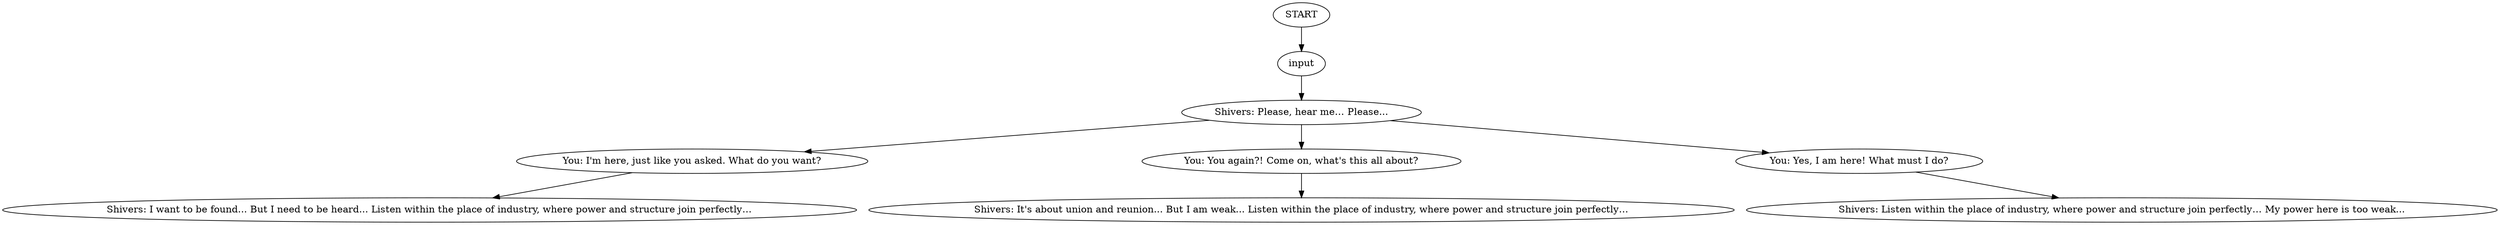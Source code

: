 # BOOKSTORE ORB / bookstorerug
# Second Shivers in the coat quest. Points you to the Harbour. Normal diff.
# ==================================================
digraph G {
	  0 [label="START"];
	  1 [label="input"];
	  2 [label="You: I'm here, just like you asked. What do you want?"];
	  4 [label="You: You again?! Come on, what's this all about?"];
	  5 [label="Shivers: It's about union and reunion... But I am weak... Listen within the place of industry, where power and structure join perfectly…"];
	  6 [label="Shivers: Please, hear me… Please..."];
	  7 [label="You: Yes, I am here! What must I do?"];
	  8 [label="Shivers: I want to be found... But I need to be heard... Listen within the place of industry, where power and structure join perfectly…"];
	  9 [label="Shivers: Listen within the place of industry, where power and structure join perfectly… My power here is too weak..."];
	  0 -> 1
	  1 -> 6
	  2 -> 8
	  4 -> 5
	  6 -> 2
	  6 -> 4
	  6 -> 7
	  7 -> 9
}

